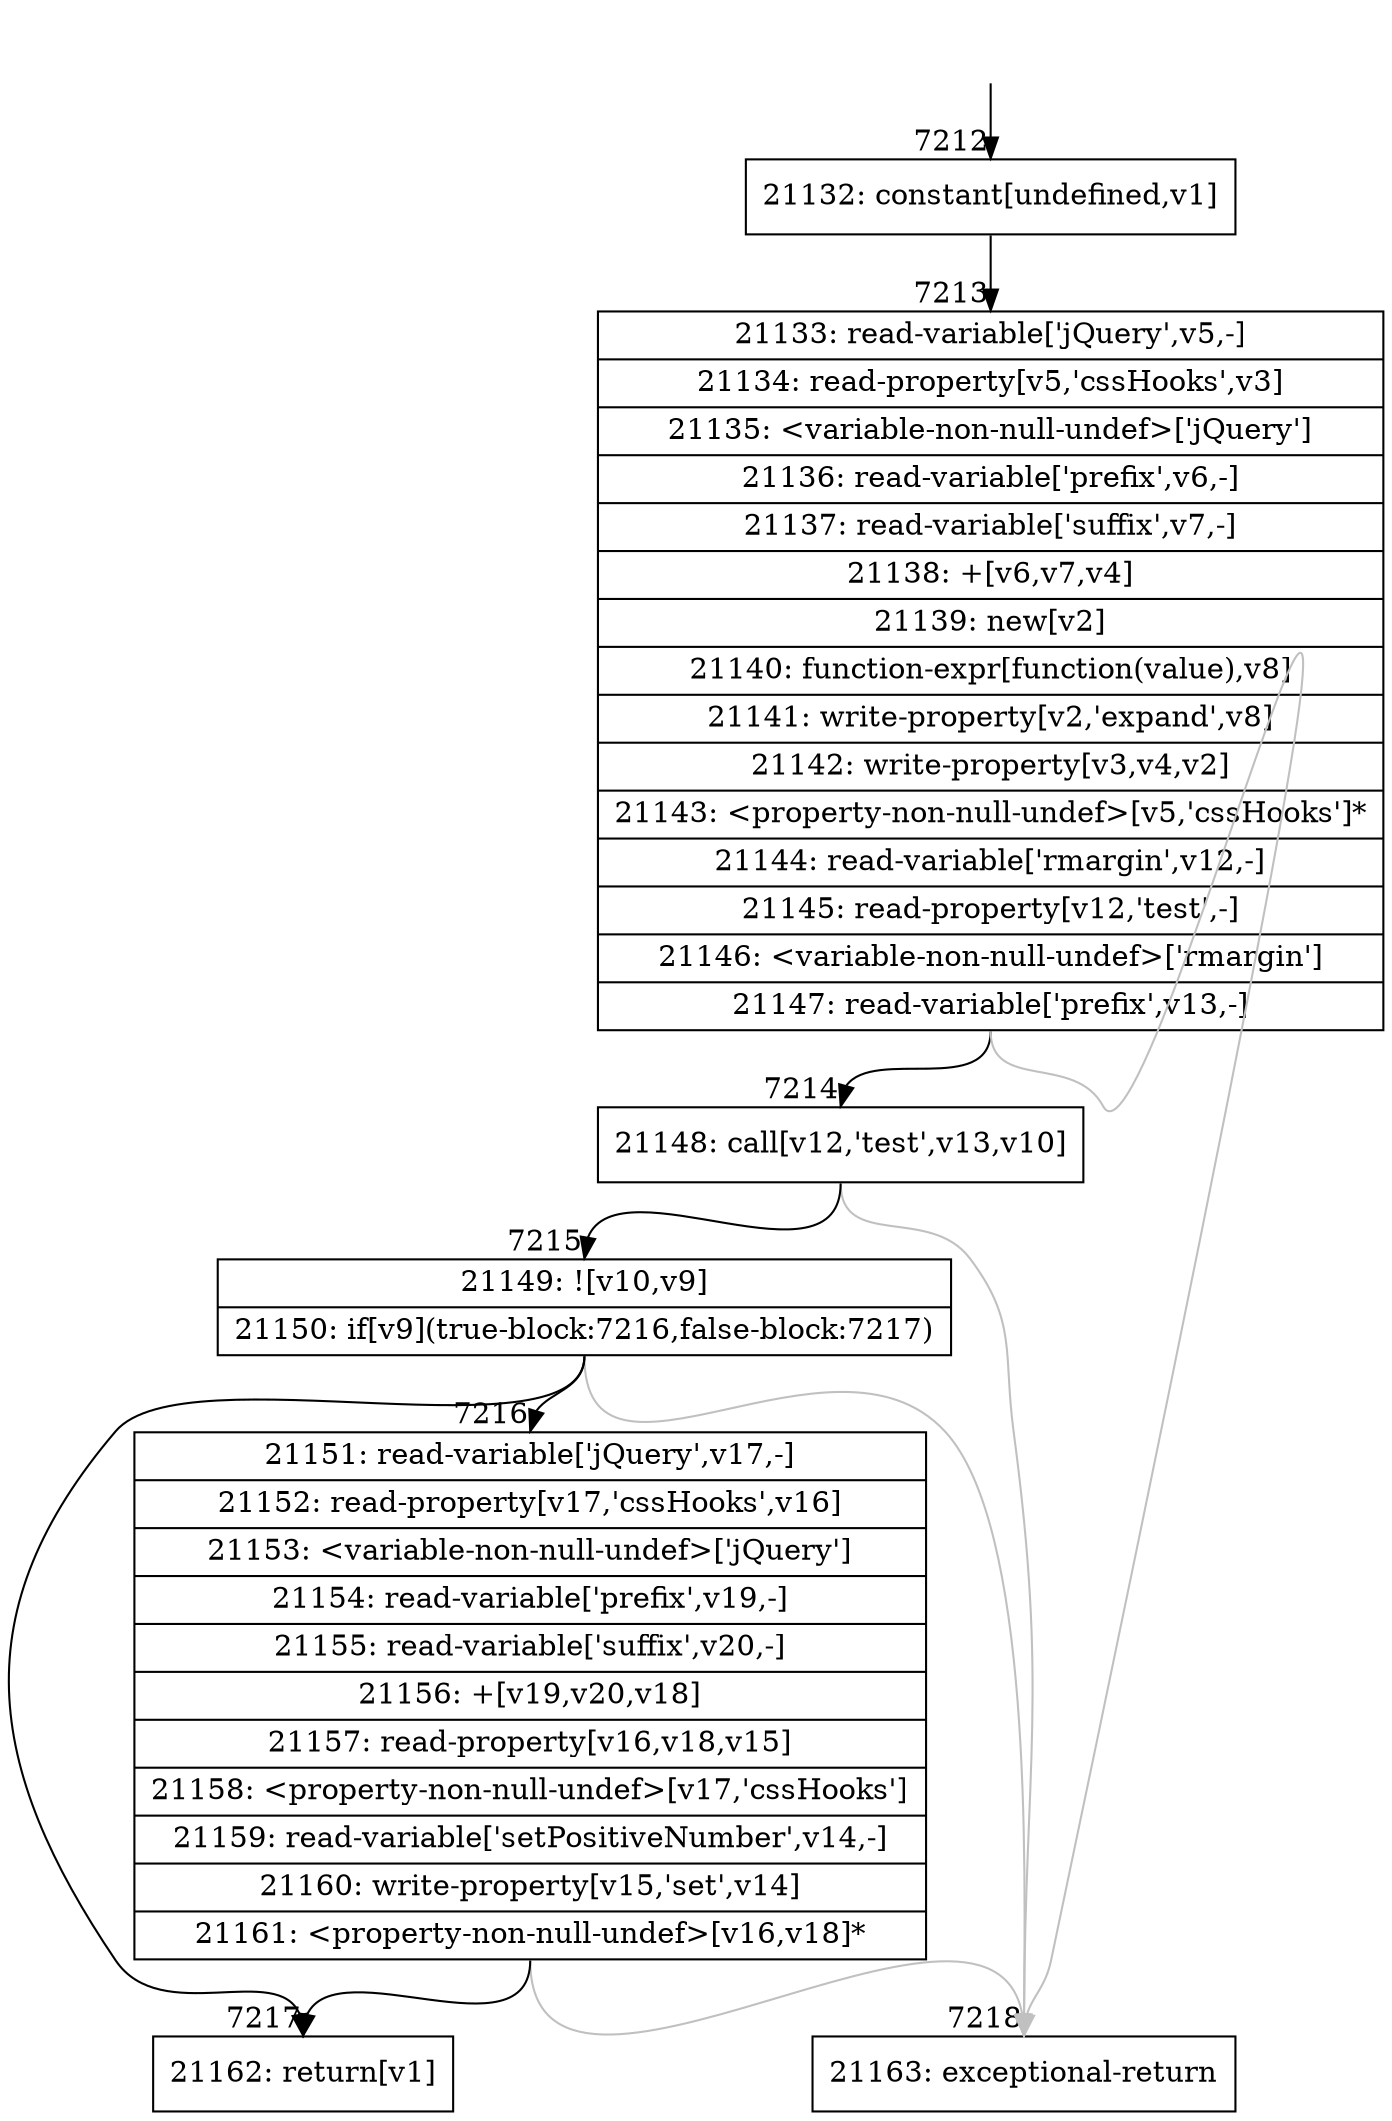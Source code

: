 digraph {
rankdir="TD"
BB_entry451[shape=none,label=""];
BB_entry451 -> BB7212 [tailport=s, headport=n, headlabel="    7212"]
BB7212 [shape=record label="{21132: constant[undefined,v1]}" ] 
BB7212 -> BB7213 [tailport=s, headport=n, headlabel="      7213"]
BB7213 [shape=record label="{21133: read-variable['jQuery',v5,-]|21134: read-property[v5,'cssHooks',v3]|21135: \<variable-non-null-undef\>['jQuery']|21136: read-variable['prefix',v6,-]|21137: read-variable['suffix',v7,-]|21138: +[v6,v7,v4]|21139: new[v2]|21140: function-expr[function(value),v8]|21141: write-property[v2,'expand',v8]|21142: write-property[v3,v4,v2]|21143: \<property-non-null-undef\>[v5,'cssHooks']*|21144: read-variable['rmargin',v12,-]|21145: read-property[v12,'test',-]|21146: \<variable-non-null-undef\>['rmargin']|21147: read-variable['prefix',v13,-]}" ] 
BB7213 -> BB7214 [tailport=s, headport=n, headlabel="      7214"]
BB7213 -> BB7218 [tailport=s, headport=n, color=gray, headlabel="      7218"]
BB7214 [shape=record label="{21148: call[v12,'test',v13,v10]}" ] 
BB7214 -> BB7215 [tailport=s, headport=n, headlabel="      7215"]
BB7214 -> BB7218 [tailport=s, headport=n, color=gray]
BB7215 [shape=record label="{21149: ![v10,v9]|21150: if[v9](true-block:7216,false-block:7217)}" ] 
BB7215 -> BB7216 [tailport=s, headport=n, headlabel="      7216"]
BB7215 -> BB7217 [tailport=s, headport=n, headlabel="      7217"]
BB7215 -> BB7218 [tailport=s, headport=n, color=gray]
BB7216 [shape=record label="{21151: read-variable['jQuery',v17,-]|21152: read-property[v17,'cssHooks',v16]|21153: \<variable-non-null-undef\>['jQuery']|21154: read-variable['prefix',v19,-]|21155: read-variable['suffix',v20,-]|21156: +[v19,v20,v18]|21157: read-property[v16,v18,v15]|21158: \<property-non-null-undef\>[v17,'cssHooks']|21159: read-variable['setPositiveNumber',v14,-]|21160: write-property[v15,'set',v14]|21161: \<property-non-null-undef\>[v16,v18]*}" ] 
BB7216 -> BB7217 [tailport=s, headport=n]
BB7216 -> BB7218 [tailport=s, headport=n, color=gray]
BB7217 [shape=record label="{21162: return[v1]}" ] 
BB7218 [shape=record label="{21163: exceptional-return}" ] 
}
